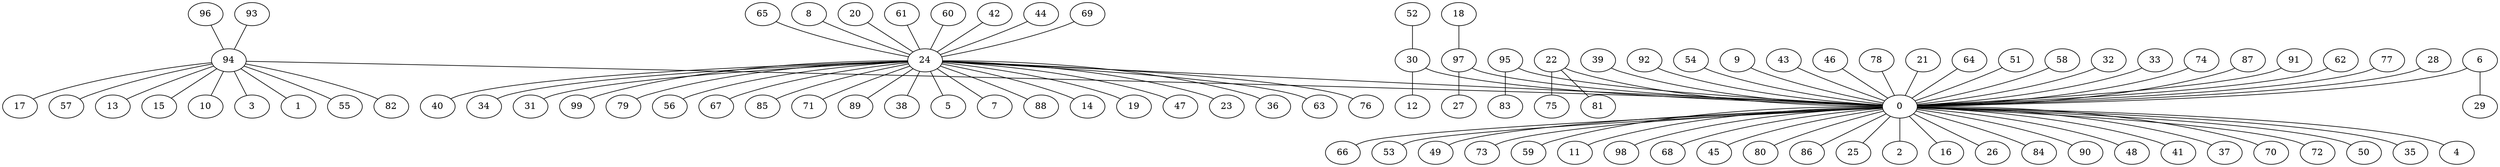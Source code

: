 graph{
6 -- 0;
94 -- 1;
52 -- 30;
94 -- 55;
30 -- 0;
24 -- 19;
96 -- 94;
24 -- 47;
42 -- 24;
24 -- 23;
24 -- 36;
18 -- 97;
95 -- 83;
0 -- 66;
22 -- 81;
22 -- 0;
0 -- 53;
22 -- 75;
0 -- 49;
94 -- 0;
30 -- 12;
97 -- 27;
24 -- 63;
94 -- 82;
24 -- 0;
93 -- 94;
6 -- 29;
94 -- 17;
24 -- 76;
0 -- 73;
24 -- 40;
94 -- 57;
97 -- 0;
0 -- 59;
24 -- 34;
94 -- 13;
77 -- 0;
44 -- 24;
0 -- 11;
0 -- 98;
69 -- 24;
0 -- 68;
28 -- 0;
0 -- 45;
0 -- 80;
94 -- 15;
39 -- 0;
0 -- 86;
65 -- 24;
0 -- 25;
8 -- 24;
24 -- 31;
92 -- 0;
54 -- 0;
24 -- 99;
0 -- 2;
24 -- 79;
9 -- 0;
20 -- 24;
24 -- 56;
61 -- 24;
24 -- 67;
43 -- 0;
24 -- 85;
46 -- 0;
78 -- 0;
24 -- 71;
21 -- 0;
64 -- 0;
0 -- 16;
51 -- 0;
24 -- 89;
24 -- 38;
58 -- 0;
0 -- 26;
0 -- 84;
0 -- 90;
0 -- 48;
24 -- 5;
0 -- 41;
0 -- 37;
32 -- 0;
0 -- 70;
24 -- 7;
24 -- 88;
33 -- 0;
0 -- 72;
94 -- 10;
74 -- 0;
0 -- 50;
94 -- 3;
0 -- 35;
60 -- 24;
95 -- 0;
0 -- 4;
87 -- 0;
24 -- 14;
91 -- 0;
62 -- 0;
}
